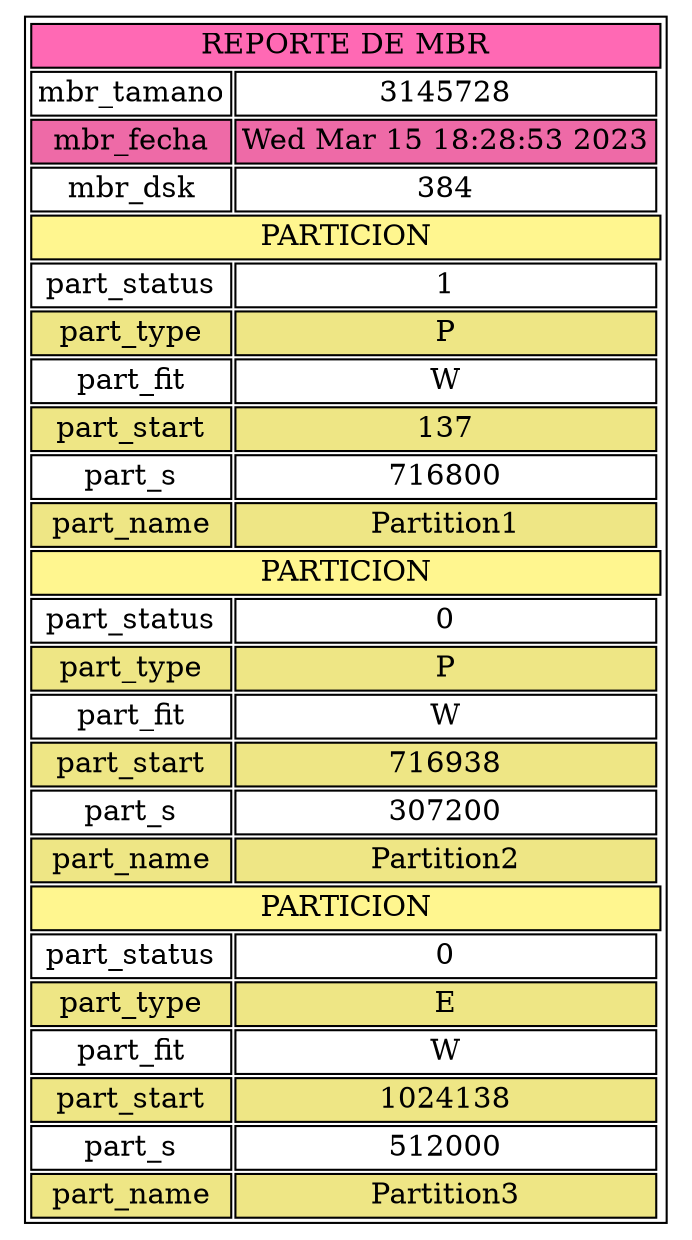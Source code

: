 digraph G {
parent [
shape=plaintext
label=<
<table border='1' cellborder='1'>
<tr><td bgcolor="hotpink" colspan="3">REPORTE DE MBR</td></tr>
<tr><td port='tamanio'>mbr_tamano</td><td port='size'>3145728</td></tr>
<tr><td bgcolor="hotpink2" port='fecha'>mbr_fecha</td><td bgcolor="hotpink2" port='size'>Wed Mar 15 18:28:53 2023
</td></tr>
<tr><td port='dsk'>mbr_dsk</td><td port='size'>384</td></tr>
<tr><td bgcolor="khaki1" colspan="3">PARTICION</td></tr>
<tr><td port='status'>part_status</td><td port='size'>1</td></tr>
<tr><td bgcolor="khaki2" port='type'>part_type</td><td bgcolor="khaki2" port='size'>P</td></tr>
<tr><td port='fit'>part_fit</td><td port='size'>W</td></tr>
<tr><td bgcolor="khaki2" port='start'>part_start</td><td bgcolor="khaki2" port='size'>137</td></tr>
<tr><td port='s'>part_s</td><td port='size'>716800</td></tr>
<tr><td bgcolor="khaki2" port='name'>part_name</td><td bgcolor="khaki2" port='size'>Partition1</td></tr>
<tr><td bgcolor="khaki1" colspan="3">PARTICION</td></tr>
<tr><td port='status'>part_status</td><td port='size'>0</td></tr>
<tr><td bgcolor="khaki2" port='type'>part_type</td><td bgcolor="khaki2" port='size'>P</td></tr>
<tr><td port='fit'>part_fit</td><td port='size'>W</td></tr>
<tr><td bgcolor="khaki2" port='start'>part_start</td><td bgcolor="khaki2" port='size'>716938</td></tr>
<tr><td port='s'>part_s</td><td port='size'>307200</td></tr>
<tr><td bgcolor="khaki2" port='name'>part_name</td><td bgcolor="khaki2" port='size'>Partition2</td></tr>
<tr><td bgcolor="khaki1" colspan="3">PARTICION</td></tr>
<tr><td port='status'>part_status</td><td port='size'>0</td></tr>
<tr><td bgcolor="khaki2" port='type'>part_type</td><td bgcolor="khaki2" port='size'>E</td></tr>
<tr><td port='fit'>part_fit</td><td port='size'>W</td></tr>
<tr><td bgcolor="khaki2" port='start'>part_start</td><td bgcolor="khaki2" port='size'>1024138</td></tr>
<tr><td port='s'>part_s</td><td port='size'>512000</td></tr>
<tr><td bgcolor="khaki2" port='name'>part_name</td><td bgcolor="khaki2" port='size'>Partition3</td></tr>
</table>
>];
}